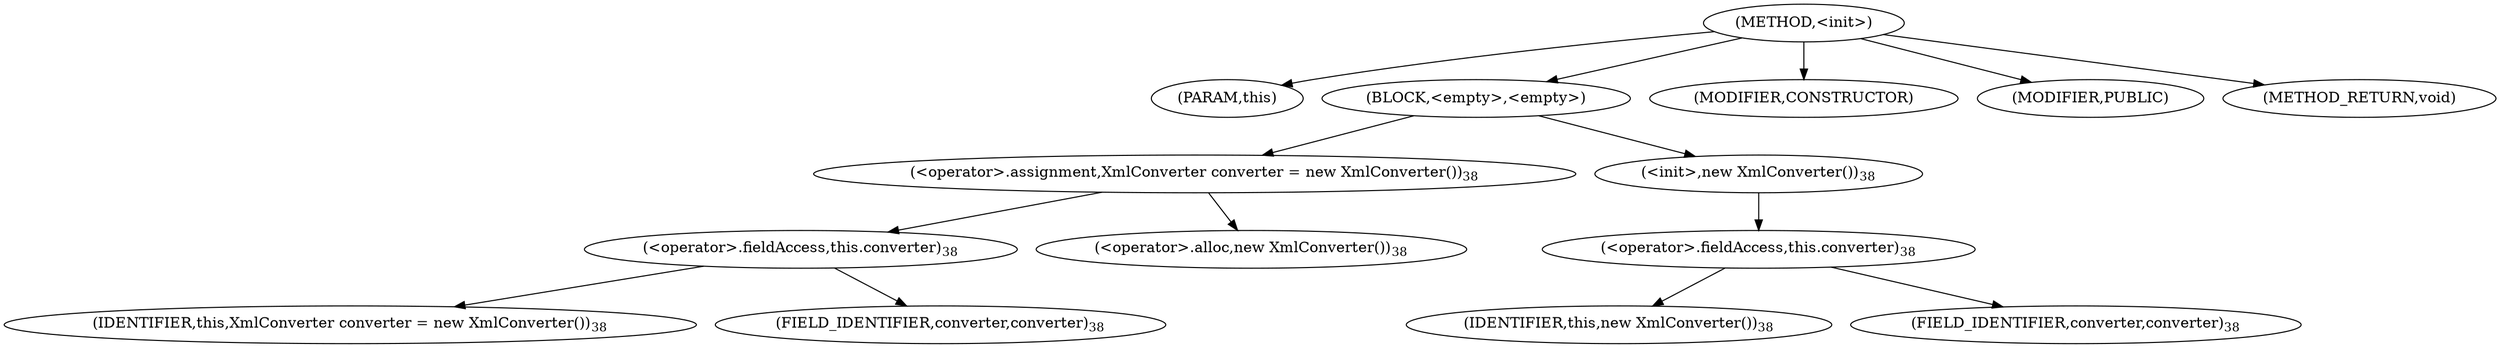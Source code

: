 digraph "&lt;init&gt;" {  
"103" [label = <(METHOD,&lt;init&gt;)> ]
"104" [label = <(PARAM,this)> ]
"105" [label = <(BLOCK,&lt;empty&gt;,&lt;empty&gt;)> ]
"106" [label = <(&lt;operator&gt;.assignment,XmlConverter converter = new XmlConverter())<SUB>38</SUB>> ]
"107" [label = <(&lt;operator&gt;.fieldAccess,this.converter)<SUB>38</SUB>> ]
"108" [label = <(IDENTIFIER,this,XmlConverter converter = new XmlConverter())<SUB>38</SUB>> ]
"109" [label = <(FIELD_IDENTIFIER,converter,converter)<SUB>38</SUB>> ]
"110" [label = <(&lt;operator&gt;.alloc,new XmlConverter())<SUB>38</SUB>> ]
"111" [label = <(&lt;init&gt;,new XmlConverter())<SUB>38</SUB>> ]
"112" [label = <(&lt;operator&gt;.fieldAccess,this.converter)<SUB>38</SUB>> ]
"113" [label = <(IDENTIFIER,this,new XmlConverter())<SUB>38</SUB>> ]
"114" [label = <(FIELD_IDENTIFIER,converter,converter)<SUB>38</SUB>> ]
"115" [label = <(MODIFIER,CONSTRUCTOR)> ]
"116" [label = <(MODIFIER,PUBLIC)> ]
"117" [label = <(METHOD_RETURN,void)> ]
  "103" -> "104" 
  "103" -> "105" 
  "103" -> "115" 
  "103" -> "116" 
  "103" -> "117" 
  "105" -> "106" 
  "105" -> "111" 
  "106" -> "107" 
  "106" -> "110" 
  "107" -> "108" 
  "107" -> "109" 
  "111" -> "112" 
  "112" -> "113" 
  "112" -> "114" 
}
